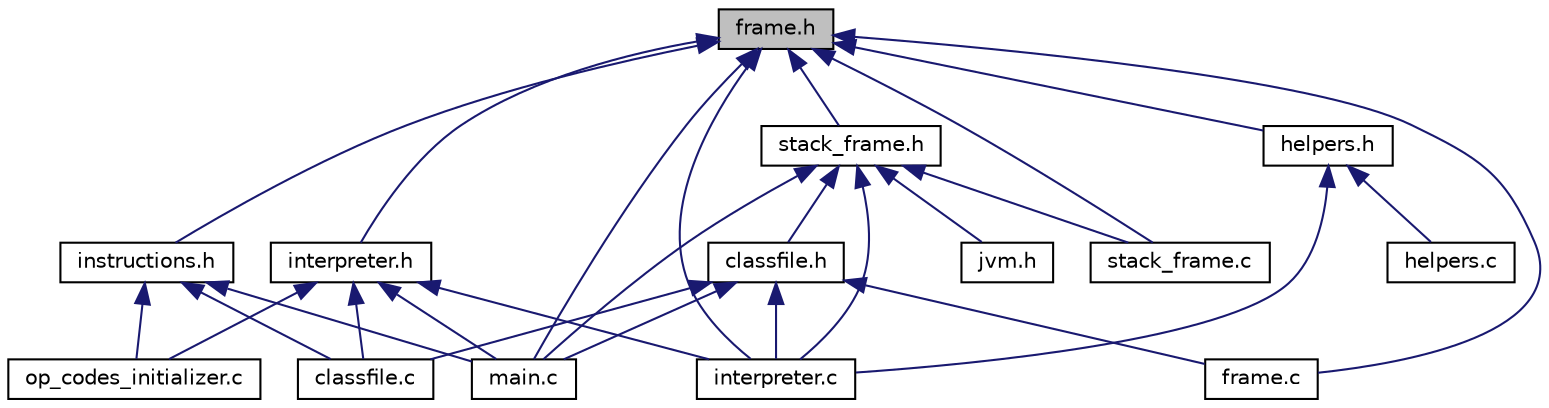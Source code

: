 digraph "frame.h"
{
  edge [fontname="Helvetica",fontsize="10",labelfontname="Helvetica",labelfontsize="10"];
  node [fontname="Helvetica",fontsize="10",shape=record];
  Node1 [label="frame.h",height=0.2,width=0.4,color="black", fillcolor="grey75", style="filled", fontcolor="black"];
  Node1 -> Node2 [dir="back",color="midnightblue",fontsize="10",style="solid",fontname="Helvetica"];
  Node2 [label="stack_frame.h",height=0.2,width=0.4,color="black", fillcolor="white", style="filled",URL="$stack__frame_8h.html"];
  Node2 -> Node3 [dir="back",color="midnightblue",fontsize="10",style="solid",fontname="Helvetica"];
  Node3 [label="classfile.h",height=0.2,width=0.4,color="black", fillcolor="white", style="filled",URL="$classfile_8h.html"];
  Node3 -> Node4 [dir="back",color="midnightblue",fontsize="10",style="solid",fontname="Helvetica"];
  Node4 [label="classfile.c",height=0.2,width=0.4,color="black", fillcolor="white", style="filled",URL="$classfile_8c.html",tooltip="Classfile functions  Funções de apoio e leitura do ClassFile (bytecode) "];
  Node3 -> Node5 [dir="back",color="midnightblue",fontsize="10",style="solid",fontname="Helvetica"];
  Node5 [label="frame.c",height=0.2,width=0.4,color="black", fillcolor="white", style="filled",URL="$frame_8c.html",tooltip="Criação do Frame da JVM. "];
  Node3 -> Node6 [dir="back",color="midnightblue",fontsize="10",style="solid",fontname="Helvetica"];
  Node6 [label="interpreter.c",height=0.2,width=0.4,color="black", fillcolor="white", style="filled",URL="$interpreter_8c.html"];
  Node3 -> Node7 [dir="back",color="midnightblue",fontsize="10",style="solid",fontname="Helvetica"];
  Node7 [label="main.c",height=0.2,width=0.4,color="black", fillcolor="white", style="filled",URL="$main_8c.html"];
  Node2 -> Node6 [dir="back",color="midnightblue",fontsize="10",style="solid",fontname="Helvetica"];
  Node2 -> Node8 [dir="back",color="midnightblue",fontsize="10",style="solid",fontname="Helvetica"];
  Node8 [label="jvm.h",height=0.2,width=0.4,color="black", fillcolor="white", style="filled",URL="$jvm_8h.html"];
  Node2 -> Node7 [dir="back",color="midnightblue",fontsize="10",style="solid",fontname="Helvetica"];
  Node2 -> Node9 [dir="back",color="midnightblue",fontsize="10",style="solid",fontname="Helvetica"];
  Node9 [label="stack_frame.c",height=0.2,width=0.4,color="black", fillcolor="white", style="filled",URL="$stack__frame_8c.html",tooltip="Funções de gerenciamento da pilha de frames.  Contém as implementações das funções de gerenciamento p..."];
  Node1 -> Node10 [dir="back",color="midnightblue",fontsize="10",style="solid",fontname="Helvetica"];
  Node10 [label="instructions.h",height=0.2,width=0.4,color="black", fillcolor="white", style="filled",URL="$instructions_8h.html"];
  Node10 -> Node4 [dir="back",color="midnightblue",fontsize="10",style="solid",fontname="Helvetica"];
  Node10 -> Node7 [dir="back",color="midnightblue",fontsize="10",style="solid",fontname="Helvetica"];
  Node10 -> Node11 [dir="back",color="midnightblue",fontsize="10",style="solid",fontname="Helvetica"];
  Node11 [label="op_codes_initializer.c",height=0.2,width=0.4,color="black", fillcolor="white", style="filled",URL="$op__codes__initializer_8c.html"];
  Node1 -> Node12 [dir="back",color="midnightblue",fontsize="10",style="solid",fontname="Helvetica"];
  Node12 [label="interpreter.h",height=0.2,width=0.4,color="black", fillcolor="white", style="filled",URL="$interpreter_8h.html"];
  Node12 -> Node4 [dir="back",color="midnightblue",fontsize="10",style="solid",fontname="Helvetica"];
  Node12 -> Node6 [dir="back",color="midnightblue",fontsize="10",style="solid",fontname="Helvetica"];
  Node12 -> Node7 [dir="back",color="midnightblue",fontsize="10",style="solid",fontname="Helvetica"];
  Node12 -> Node11 [dir="back",color="midnightblue",fontsize="10",style="solid",fontname="Helvetica"];
  Node1 -> Node5 [dir="back",color="midnightblue",fontsize="10",style="solid",fontname="Helvetica"];
  Node1 -> Node13 [dir="back",color="midnightblue",fontsize="10",style="solid",fontname="Helvetica"];
  Node13 [label="helpers.h",height=0.2,width=0.4,color="black", fillcolor="white", style="filled",URL="$helpers_8h.html"];
  Node13 -> Node14 [dir="back",color="midnightblue",fontsize="10",style="solid",fontname="Helvetica"];
  Node14 [label="helpers.c",height=0.2,width=0.4,color="black", fillcolor="white", style="filled",URL="$helpers_8c.html",tooltip="Helpers  Funções de apoio para a execução do interpretador da JVM. "];
  Node13 -> Node6 [dir="back",color="midnightblue",fontsize="10",style="solid",fontname="Helvetica"];
  Node1 -> Node6 [dir="back",color="midnightblue",fontsize="10",style="solid",fontname="Helvetica"];
  Node1 -> Node7 [dir="back",color="midnightblue",fontsize="10",style="solid",fontname="Helvetica"];
  Node1 -> Node9 [dir="back",color="midnightblue",fontsize="10",style="solid",fontname="Helvetica"];
}
